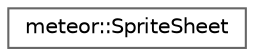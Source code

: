 digraph "Graphical Class Hierarchy"
{
 // LATEX_PDF_SIZE
  bgcolor="transparent";
  edge [fontname=Helvetica,fontsize=10,labelfontname=Helvetica,labelfontsize=10];
  node [fontname=Helvetica,fontsize=10,shape=box,height=0.2,width=0.4];
  rankdir="LR";
  Node0 [id="Node000000",label="meteor::SpriteSheet",height=0.2,width=0.4,color="grey40", fillcolor="white", style="filled",URL="$classmeteor_1_1_sprite_sheet.html",tooltip="This class holds the Rects within a texture that form an Animation."];
}
